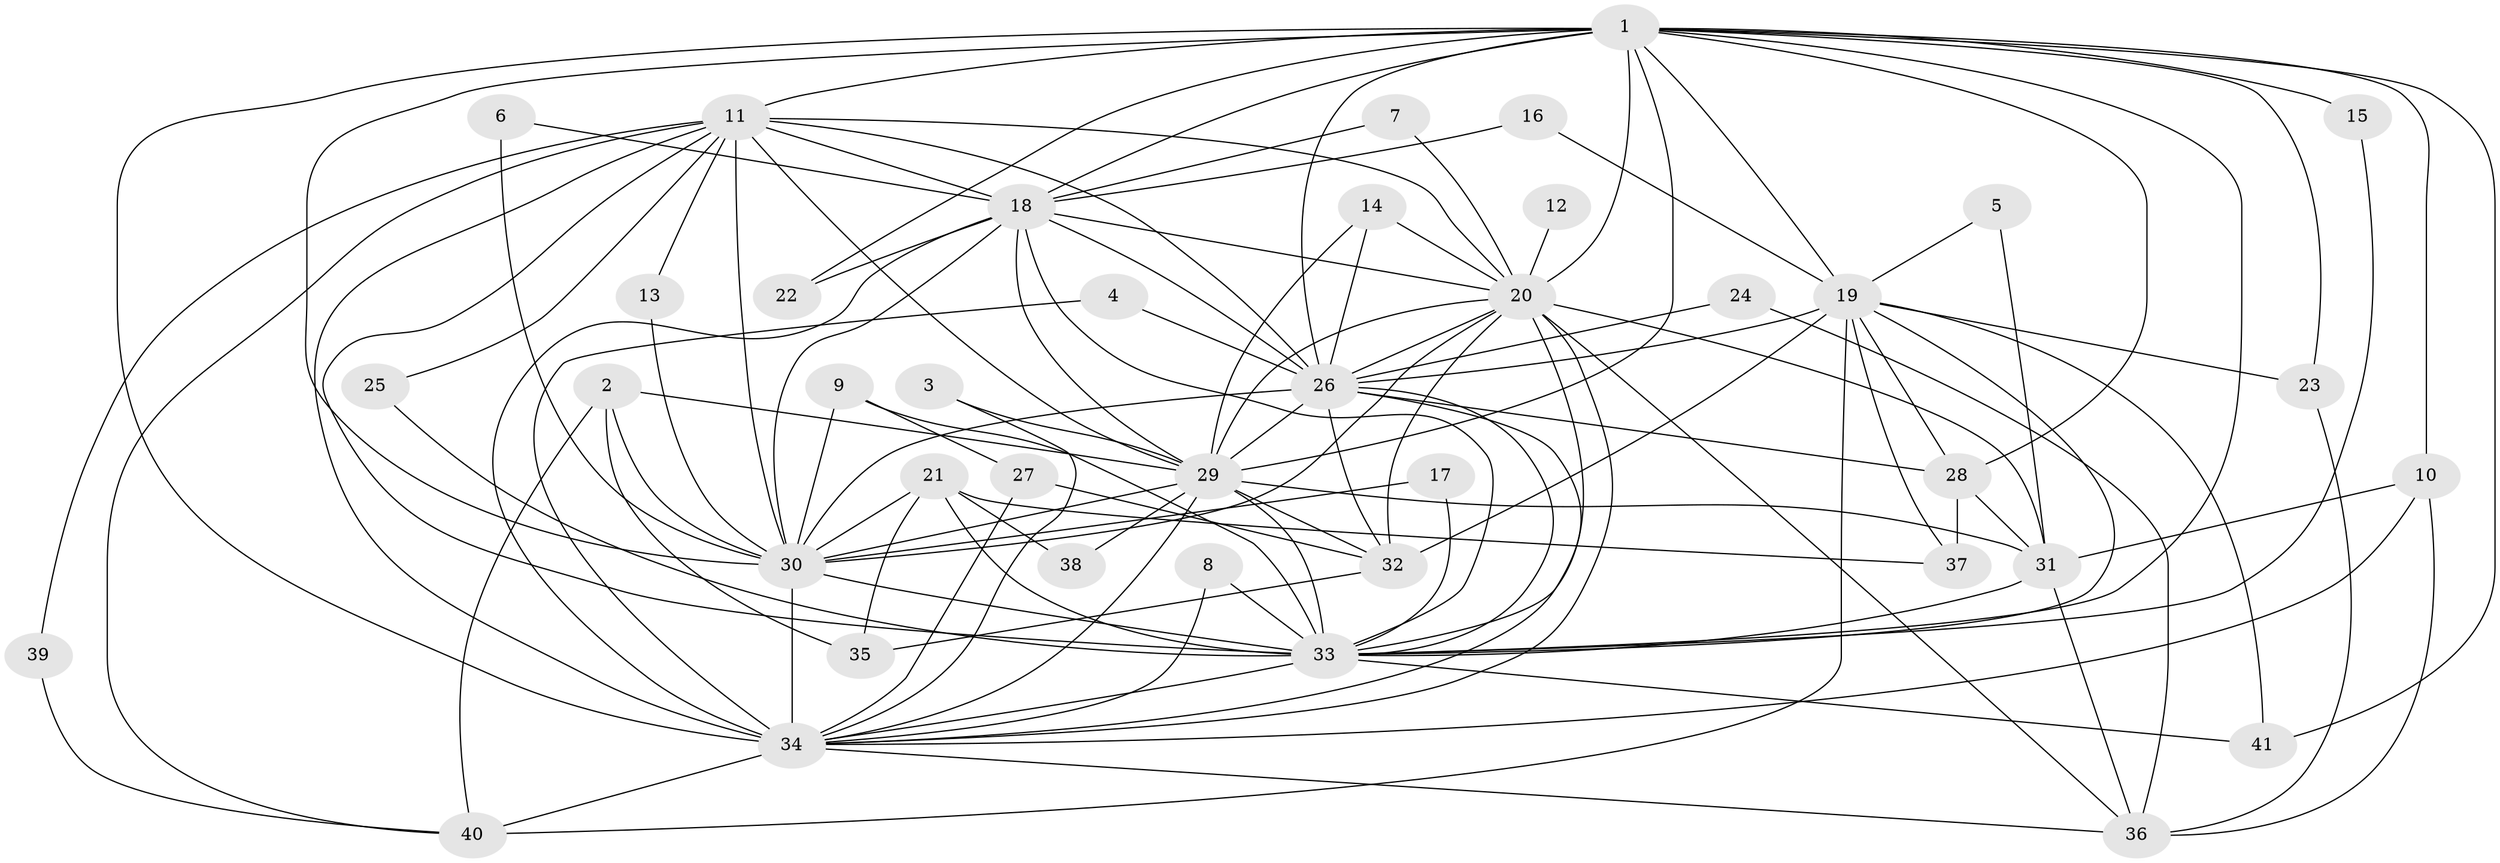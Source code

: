 // original degree distribution, {13: 0.024691358024691357, 18: 0.012345679012345678, 17: 0.012345679012345678, 21: 0.012345679012345678, 12: 0.024691358024691357, 19: 0.037037037037037035, 22: 0.012345679012345678, 3: 0.19753086419753085, 2: 0.5308641975308642, 5: 0.024691358024691357, 6: 0.037037037037037035, 7: 0.012345679012345678, 4: 0.06172839506172839}
// Generated by graph-tools (version 1.1) at 2025/25/03/09/25 03:25:43]
// undirected, 41 vertices, 116 edges
graph export_dot {
graph [start="1"]
  node [color=gray90,style=filled];
  1;
  2;
  3;
  4;
  5;
  6;
  7;
  8;
  9;
  10;
  11;
  12;
  13;
  14;
  15;
  16;
  17;
  18;
  19;
  20;
  21;
  22;
  23;
  24;
  25;
  26;
  27;
  28;
  29;
  30;
  31;
  32;
  33;
  34;
  35;
  36;
  37;
  38;
  39;
  40;
  41;
  1 -- 10 [weight=1.0];
  1 -- 11 [weight=3.0];
  1 -- 15 [weight=1.0];
  1 -- 18 [weight=2.0];
  1 -- 19 [weight=2.0];
  1 -- 20 [weight=3.0];
  1 -- 22 [weight=1.0];
  1 -- 23 [weight=1.0];
  1 -- 26 [weight=2.0];
  1 -- 28 [weight=1.0];
  1 -- 29 [weight=2.0];
  1 -- 30 [weight=3.0];
  1 -- 33 [weight=2.0];
  1 -- 34 [weight=2.0];
  1 -- 41 [weight=1.0];
  2 -- 29 [weight=1.0];
  2 -- 30 [weight=1.0];
  2 -- 35 [weight=1.0];
  2 -- 40 [weight=1.0];
  3 -- 29 [weight=1.0];
  3 -- 34 [weight=1.0];
  4 -- 26 [weight=1.0];
  4 -- 34 [weight=1.0];
  5 -- 19 [weight=1.0];
  5 -- 31 [weight=1.0];
  6 -- 18 [weight=1.0];
  6 -- 30 [weight=1.0];
  7 -- 18 [weight=1.0];
  7 -- 20 [weight=1.0];
  8 -- 33 [weight=1.0];
  8 -- 34 [weight=1.0];
  9 -- 27 [weight=1.0];
  9 -- 30 [weight=1.0];
  9 -- 33 [weight=2.0];
  10 -- 31 [weight=1.0];
  10 -- 34 [weight=1.0];
  10 -- 36 [weight=1.0];
  11 -- 13 [weight=1.0];
  11 -- 18 [weight=1.0];
  11 -- 20 [weight=1.0];
  11 -- 25 [weight=1.0];
  11 -- 26 [weight=1.0];
  11 -- 29 [weight=1.0];
  11 -- 30 [weight=1.0];
  11 -- 33 [weight=1.0];
  11 -- 34 [weight=1.0];
  11 -- 39 [weight=1.0];
  11 -- 40 [weight=1.0];
  12 -- 20 [weight=1.0];
  13 -- 30 [weight=1.0];
  14 -- 20 [weight=1.0];
  14 -- 26 [weight=1.0];
  14 -- 29 [weight=1.0];
  15 -- 33 [weight=1.0];
  16 -- 18 [weight=1.0];
  16 -- 19 [weight=1.0];
  17 -- 30 [weight=1.0];
  17 -- 33 [weight=1.0];
  18 -- 20 [weight=1.0];
  18 -- 22 [weight=1.0];
  18 -- 26 [weight=1.0];
  18 -- 29 [weight=1.0];
  18 -- 30 [weight=2.0];
  18 -- 33 [weight=1.0];
  18 -- 34 [weight=1.0];
  19 -- 23 [weight=1.0];
  19 -- 26 [weight=1.0];
  19 -- 28 [weight=1.0];
  19 -- 32 [weight=1.0];
  19 -- 33 [weight=1.0];
  19 -- 37 [weight=1.0];
  19 -- 40 [weight=1.0];
  19 -- 41 [weight=1.0];
  20 -- 26 [weight=1.0];
  20 -- 29 [weight=1.0];
  20 -- 30 [weight=1.0];
  20 -- 31 [weight=1.0];
  20 -- 32 [weight=1.0];
  20 -- 33 [weight=1.0];
  20 -- 34 [weight=1.0];
  20 -- 36 [weight=1.0];
  21 -- 30 [weight=1.0];
  21 -- 33 [weight=3.0];
  21 -- 35 [weight=1.0];
  21 -- 37 [weight=1.0];
  21 -- 38 [weight=1.0];
  23 -- 36 [weight=1.0];
  24 -- 26 [weight=2.0];
  24 -- 36 [weight=1.0];
  25 -- 33 [weight=1.0];
  26 -- 28 [weight=1.0];
  26 -- 29 [weight=3.0];
  26 -- 30 [weight=3.0];
  26 -- 32 [weight=1.0];
  26 -- 33 [weight=1.0];
  26 -- 34 [weight=1.0];
  27 -- 32 [weight=1.0];
  27 -- 34 [weight=1.0];
  28 -- 31 [weight=1.0];
  28 -- 37 [weight=1.0];
  29 -- 30 [weight=2.0];
  29 -- 31 [weight=1.0];
  29 -- 32 [weight=1.0];
  29 -- 33 [weight=1.0];
  29 -- 34 [weight=2.0];
  29 -- 38 [weight=1.0];
  30 -- 33 [weight=1.0];
  30 -- 34 [weight=4.0];
  31 -- 33 [weight=1.0];
  31 -- 36 [weight=1.0];
  32 -- 35 [weight=1.0];
  33 -- 34 [weight=1.0];
  33 -- 41 [weight=1.0];
  34 -- 36 [weight=1.0];
  34 -- 40 [weight=2.0];
  39 -- 40 [weight=1.0];
}
